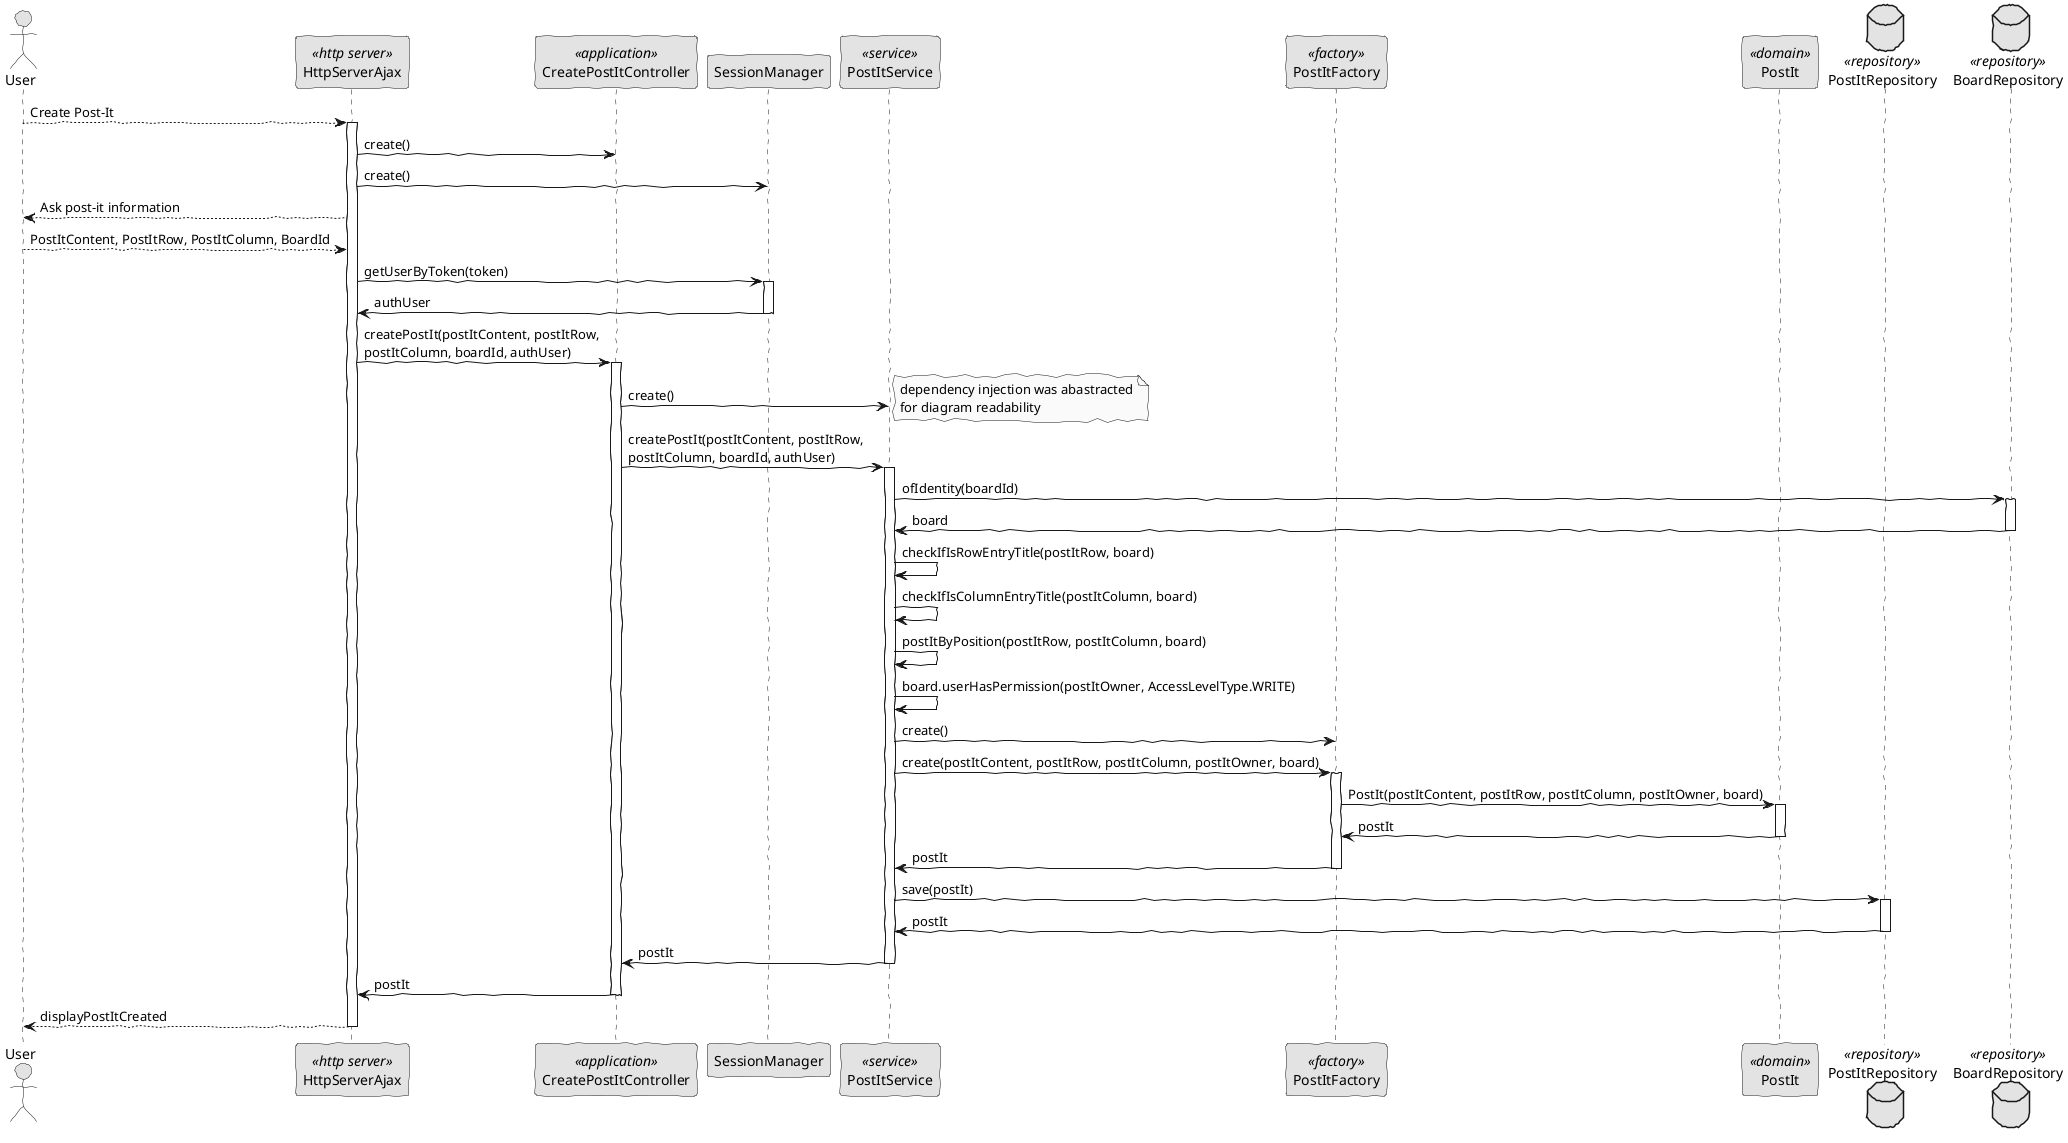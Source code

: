 @startuml
'http://plantuml.com/skinparam.html
skinparam handwritten true
skinparam monochrome true
skinparam packageStyle rect
skinparam defaultFontName FG Virgil
skinparam shadowing false

actor User as Actor
participant HttpServerAjax as Server <<http server>>
participant CreatePostItController as Controller <<application>>
participant SessionManager as SM
participant PostItService as Service <<service>>
participant PostItFactory as PFactory <<factory>>
participant PostIt as Domain <<domain>>
database PostItRepository as Repository <<repository>>
database BoardRepository as RepositoryB <<repository>>


Actor --> Server: Create Post-It
activate Server
    Server -> Controller: create()
    Server -> SM: create()

    Server --> Actor: Ask post-it information
    Actor --> Server: PostItContent, PostItRow, PostItColumn, BoardId


    Server -> SM: getUserByToken(token)
    activate SM
    SM -> Server: authUser
    deactivate SM
        
    Server -> Controller: createPostIt(postItContent, postItRow,\npostItColumn, boardId, authUser)
    activate Controller


    Controller -> Service: create()
    note right: dependency injection was abastracted\nfor diagram readability

    Controller -> Service: createPostIt(postItContent, postItRow,\npostItColumn, boardId, authUser)
    activate Service

        Service -> RepositoryB: ofIdentity(boardId)
        activate RepositoryB
        RepositoryB -> Service: board
        deactivate RepositoryB

        Service -> Service: checkIfIsRowEntryTitle(postItRow, board)
        Service -> Service: checkIfIsColumnEntryTitle(postItColumn, board)
        Service -> Service: postItByPosition(postItRow, postItColumn, board)
        Service -> Service: board.userHasPermission(postItOwner, AccessLevelType.WRITE)


        Service -> PFactory: create()
        Service -> PFactory: create(postItContent, postItRow, postItColumn, postItOwner, board)
        activate PFactory

        PFactory -> Domain: PostIt(postItContent, postItRow, postItColumn, postItOwner, board)
        activate Domain
            Domain -> PFactory: postIt
        deactivate Domain
            PFactory -> Service: postIt
        deactivate PFactory


        Service -> Repository: save(postIt)
        activate Repository
        Repository -> Service: postIt
        deactivate Repository

        Service -> Controller: postIt
        deactivate Service
        Controller -> Server: postIt
        deactivate Controller

        Server --> Actor: displayPostItCreated

deactivate Server
@enduml